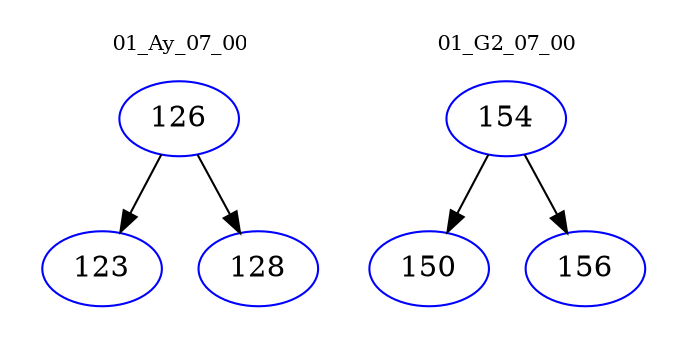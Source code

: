 digraph{
subgraph cluster_0 {
color = white
label = "01_Ay_07_00";
fontsize=10;
T0_126 [label="126", color="blue"]
T0_126 -> T0_123 [color="black"]
T0_123 [label="123", color="blue"]
T0_126 -> T0_128 [color="black"]
T0_128 [label="128", color="blue"]
}
subgraph cluster_1 {
color = white
label = "01_G2_07_00";
fontsize=10;
T1_154 [label="154", color="blue"]
T1_154 -> T1_150 [color="black"]
T1_150 [label="150", color="blue"]
T1_154 -> T1_156 [color="black"]
T1_156 [label="156", color="blue"]
}
}
